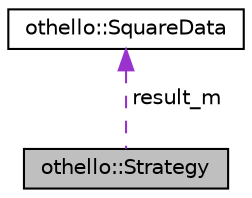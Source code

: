 digraph "othello::Strategy"
{
  edge [fontname="Helvetica",fontsize="10",labelfontname="Helvetica",labelfontsize="10"];
  node [fontname="Helvetica",fontsize="10",shape=record];
  Node1 [label="othello::Strategy",height=0.2,width=0.4,color="black", fillcolor="grey75", style="filled", fontcolor="black"];
  Node2 -> Node1 [dir="back",color="darkorchid3",fontsize="10",style="dashed",label=" result_m" ,fontname="Helvetica"];
  Node2 [label="othello::SquareData",height=0.2,width=0.4,color="black", fillcolor="white", style="filled",URL="$d3/de5/classothello_1_1_square_data.html"];
}
